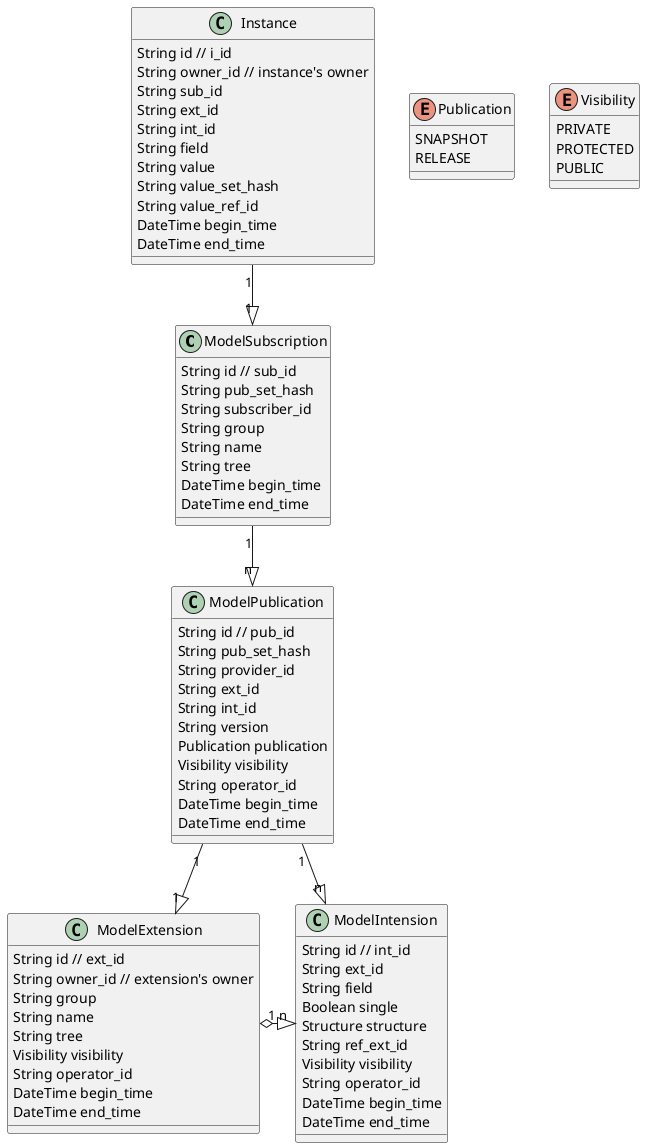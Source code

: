 @startuml


ModelSubscription "1" --|>  "n" ModelPublication

ModelPublication "1" --|>  "1" ModelExtension
ModelPublication "1" --|>  "n" ModelIntension

Instance "1" --|>  "1" ModelSubscription

'Instance "1" --|>  "n" InstanceTag


ModelExtension "1" o--right--|> "n" ModelIntension

class ModelExtension {
    String id // ext_id
    String owner_id // extension's owner
    String group
    String name
    String tree
    Visibility visibility
    String operator_id
    DateTime begin_time
    DateTime end_time
}

class ModelIntension {
    String id // int_id
    String ext_id
    String field
    Boolean single
    Structure structure
    String ref_ext_id
    Visibility visibility
    String operator_id
    DateTime begin_time
    DateTime end_time
}

class ModelPublication {
    String id // pub_id
    String pub_set_hash
    String provider_id
    String ext_id
    String int_id
    String version
    Publication publication
    Visibility visibility
    String operator_id
    DateTime begin_time
    DateTime end_time
}

class ModelSubscription {
    String id // sub_id
    String pub_set_hash
    String subscriber_id
    String group
    String name
    String tree
    DateTime begin_time
    DateTime end_time
}

enum Publication {
    SNAPSHOT
    RELEASE
}

enum Visibility {
    PRIVATE
    PROTECTED
    PUBLIC
}

class Instance {
    String id // i_id
    String owner_id // instance's owner
    String sub_id
    String ext_id
    String int_id
    String field
    String value
    String value_set_hash
    String value_ref_id
    DateTime begin_time
    DateTime end_time
}

'class InstanceTag {
'    String id // i_tag_id
'    String owner_id // instance's owner
'    String[] i_id
'    Publication publication
'    DateTime created_at
'    Visibility visibility
'}

@enduml



